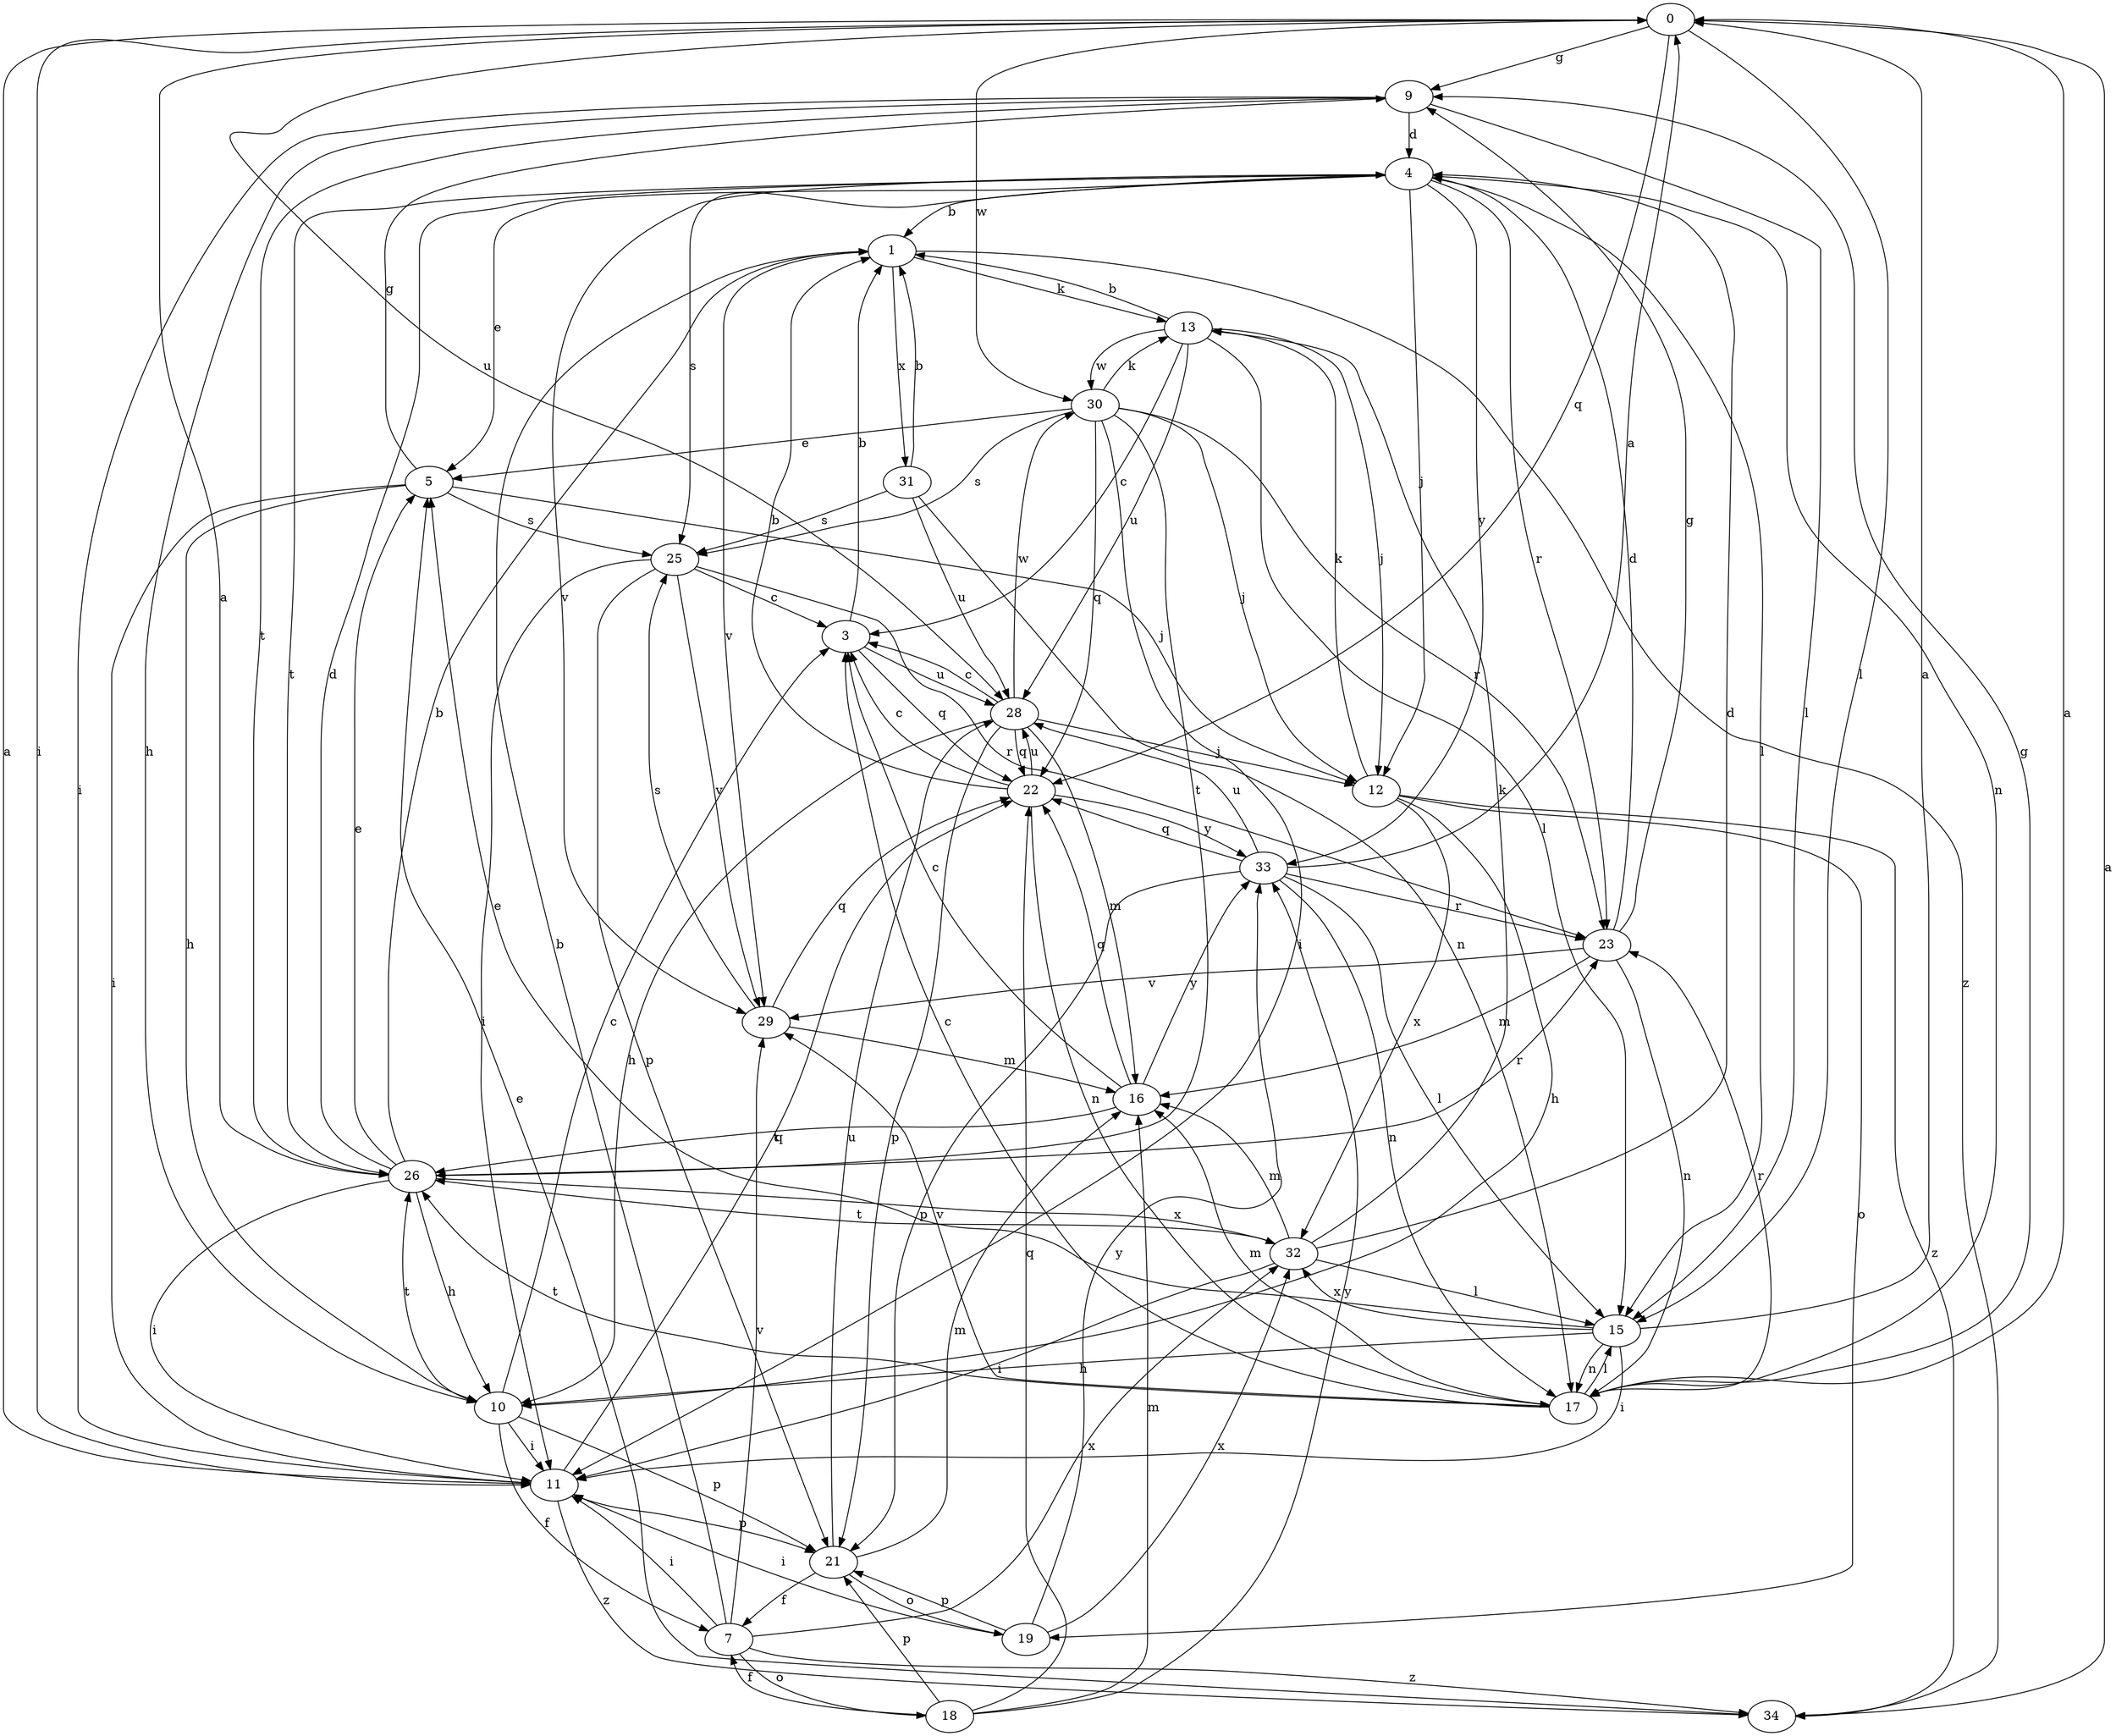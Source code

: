 strict digraph  {
0;
1;
3;
4;
5;
7;
9;
10;
11;
12;
13;
15;
16;
17;
18;
19;
21;
22;
23;
25;
26;
28;
29;
30;
31;
32;
33;
34;
0 -> 9  [label=g];
0 -> 11  [label=i];
0 -> 15  [label=l];
0 -> 22  [label=q];
0 -> 28  [label=u];
0 -> 30  [label=w];
1 -> 13  [label=k];
1 -> 29  [label=v];
1 -> 31  [label=x];
1 -> 34  [label=z];
3 -> 1  [label=b];
3 -> 22  [label=q];
3 -> 28  [label=u];
4 -> 1  [label=b];
4 -> 5  [label=e];
4 -> 12  [label=j];
4 -> 15  [label=l];
4 -> 17  [label=n];
4 -> 23  [label=r];
4 -> 25  [label=s];
4 -> 26  [label=t];
4 -> 29  [label=v];
4 -> 33  [label=y];
5 -> 9  [label=g];
5 -> 10  [label=h];
5 -> 11  [label=i];
5 -> 12  [label=j];
5 -> 25  [label=s];
7 -> 1  [label=b];
7 -> 11  [label=i];
7 -> 18  [label=o];
7 -> 29  [label=v];
7 -> 32  [label=x];
7 -> 34  [label=z];
9 -> 4  [label=d];
9 -> 10  [label=h];
9 -> 11  [label=i];
9 -> 15  [label=l];
9 -> 26  [label=t];
10 -> 3  [label=c];
10 -> 7  [label=f];
10 -> 11  [label=i];
10 -> 21  [label=p];
10 -> 26  [label=t];
11 -> 0  [label=a];
11 -> 21  [label=p];
11 -> 22  [label=q];
11 -> 34  [label=z];
12 -> 10  [label=h];
12 -> 13  [label=k];
12 -> 19  [label=o];
12 -> 32  [label=x];
12 -> 34  [label=z];
13 -> 1  [label=b];
13 -> 3  [label=c];
13 -> 12  [label=j];
13 -> 15  [label=l];
13 -> 28  [label=u];
13 -> 30  [label=w];
15 -> 0  [label=a];
15 -> 5  [label=e];
15 -> 10  [label=h];
15 -> 11  [label=i];
15 -> 17  [label=n];
15 -> 32  [label=x];
16 -> 3  [label=c];
16 -> 22  [label=q];
16 -> 26  [label=t];
16 -> 33  [label=y];
17 -> 0  [label=a];
17 -> 3  [label=c];
17 -> 9  [label=g];
17 -> 15  [label=l];
17 -> 16  [label=m];
17 -> 23  [label=r];
17 -> 26  [label=t];
17 -> 29  [label=v];
18 -> 7  [label=f];
18 -> 16  [label=m];
18 -> 21  [label=p];
18 -> 22  [label=q];
18 -> 33  [label=y];
19 -> 11  [label=i];
19 -> 21  [label=p];
19 -> 32  [label=x];
19 -> 33  [label=y];
21 -> 7  [label=f];
21 -> 16  [label=m];
21 -> 19  [label=o];
21 -> 28  [label=u];
22 -> 1  [label=b];
22 -> 3  [label=c];
22 -> 17  [label=n];
22 -> 28  [label=u];
22 -> 33  [label=y];
23 -> 4  [label=d];
23 -> 9  [label=g];
23 -> 16  [label=m];
23 -> 17  [label=n];
23 -> 29  [label=v];
25 -> 3  [label=c];
25 -> 11  [label=i];
25 -> 21  [label=p];
25 -> 23  [label=r];
25 -> 29  [label=v];
26 -> 0  [label=a];
26 -> 1  [label=b];
26 -> 4  [label=d];
26 -> 5  [label=e];
26 -> 10  [label=h];
26 -> 11  [label=i];
26 -> 23  [label=r];
26 -> 32  [label=x];
28 -> 3  [label=c];
28 -> 10  [label=h];
28 -> 12  [label=j];
28 -> 16  [label=m];
28 -> 21  [label=p];
28 -> 22  [label=q];
28 -> 30  [label=w];
29 -> 16  [label=m];
29 -> 22  [label=q];
29 -> 25  [label=s];
30 -> 5  [label=e];
30 -> 11  [label=i];
30 -> 12  [label=j];
30 -> 13  [label=k];
30 -> 22  [label=q];
30 -> 23  [label=r];
30 -> 25  [label=s];
30 -> 26  [label=t];
31 -> 1  [label=b];
31 -> 17  [label=n];
31 -> 25  [label=s];
31 -> 28  [label=u];
32 -> 4  [label=d];
32 -> 11  [label=i];
32 -> 13  [label=k];
32 -> 15  [label=l];
32 -> 16  [label=m];
32 -> 26  [label=t];
33 -> 0  [label=a];
33 -> 15  [label=l];
33 -> 17  [label=n];
33 -> 21  [label=p];
33 -> 22  [label=q];
33 -> 23  [label=r];
33 -> 28  [label=u];
34 -> 0  [label=a];
34 -> 5  [label=e];
}
